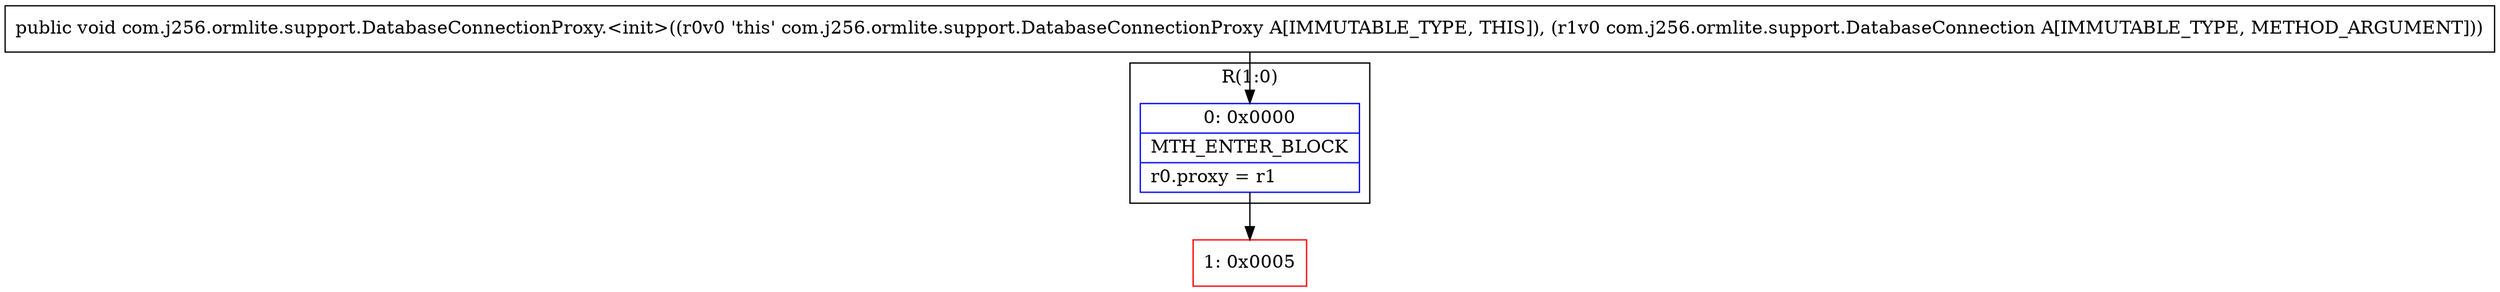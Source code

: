 digraph "CFG forcom.j256.ormlite.support.DatabaseConnectionProxy.\<init\>(Lcom\/j256\/ormlite\/support\/DatabaseConnection;)V" {
subgraph cluster_Region_164355291 {
label = "R(1:0)";
node [shape=record,color=blue];
Node_0 [shape=record,label="{0\:\ 0x0000|MTH_ENTER_BLOCK\l|r0.proxy = r1\l}"];
}
Node_1 [shape=record,color=red,label="{1\:\ 0x0005}"];
MethodNode[shape=record,label="{public void com.j256.ormlite.support.DatabaseConnectionProxy.\<init\>((r0v0 'this' com.j256.ormlite.support.DatabaseConnectionProxy A[IMMUTABLE_TYPE, THIS]), (r1v0 com.j256.ormlite.support.DatabaseConnection A[IMMUTABLE_TYPE, METHOD_ARGUMENT])) }"];
MethodNode -> Node_0;
Node_0 -> Node_1;
}

